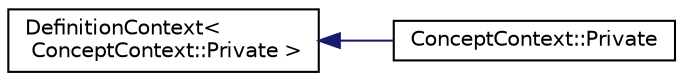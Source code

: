 digraph "类继承关系图"
{
 // INTERACTIVE_SVG=YES
 // LATEX_PDF_SIZE
  edge [fontname="Helvetica",fontsize="10",labelfontname="Helvetica",labelfontsize="10"];
  node [fontname="Helvetica",fontsize="10",shape=record];
  rankdir="LR";
  Node0 [label="DefinitionContext\<\l ConceptContext::Private \>",height=0.2,width=0.4,color="black", fillcolor="white", style="filled",URL="$d6/d49/class_definition_context.html",tooltip=" "];
  Node0 -> Node1 [dir="back",color="midnightblue",fontsize="10",style="solid",fontname="Helvetica"];
  Node1 [label="ConceptContext::Private",height=0.2,width=0.4,color="black", fillcolor="white", style="filled",URL="$d8/d61/class_concept_context_1_1_private.html",tooltip=" "];
}
